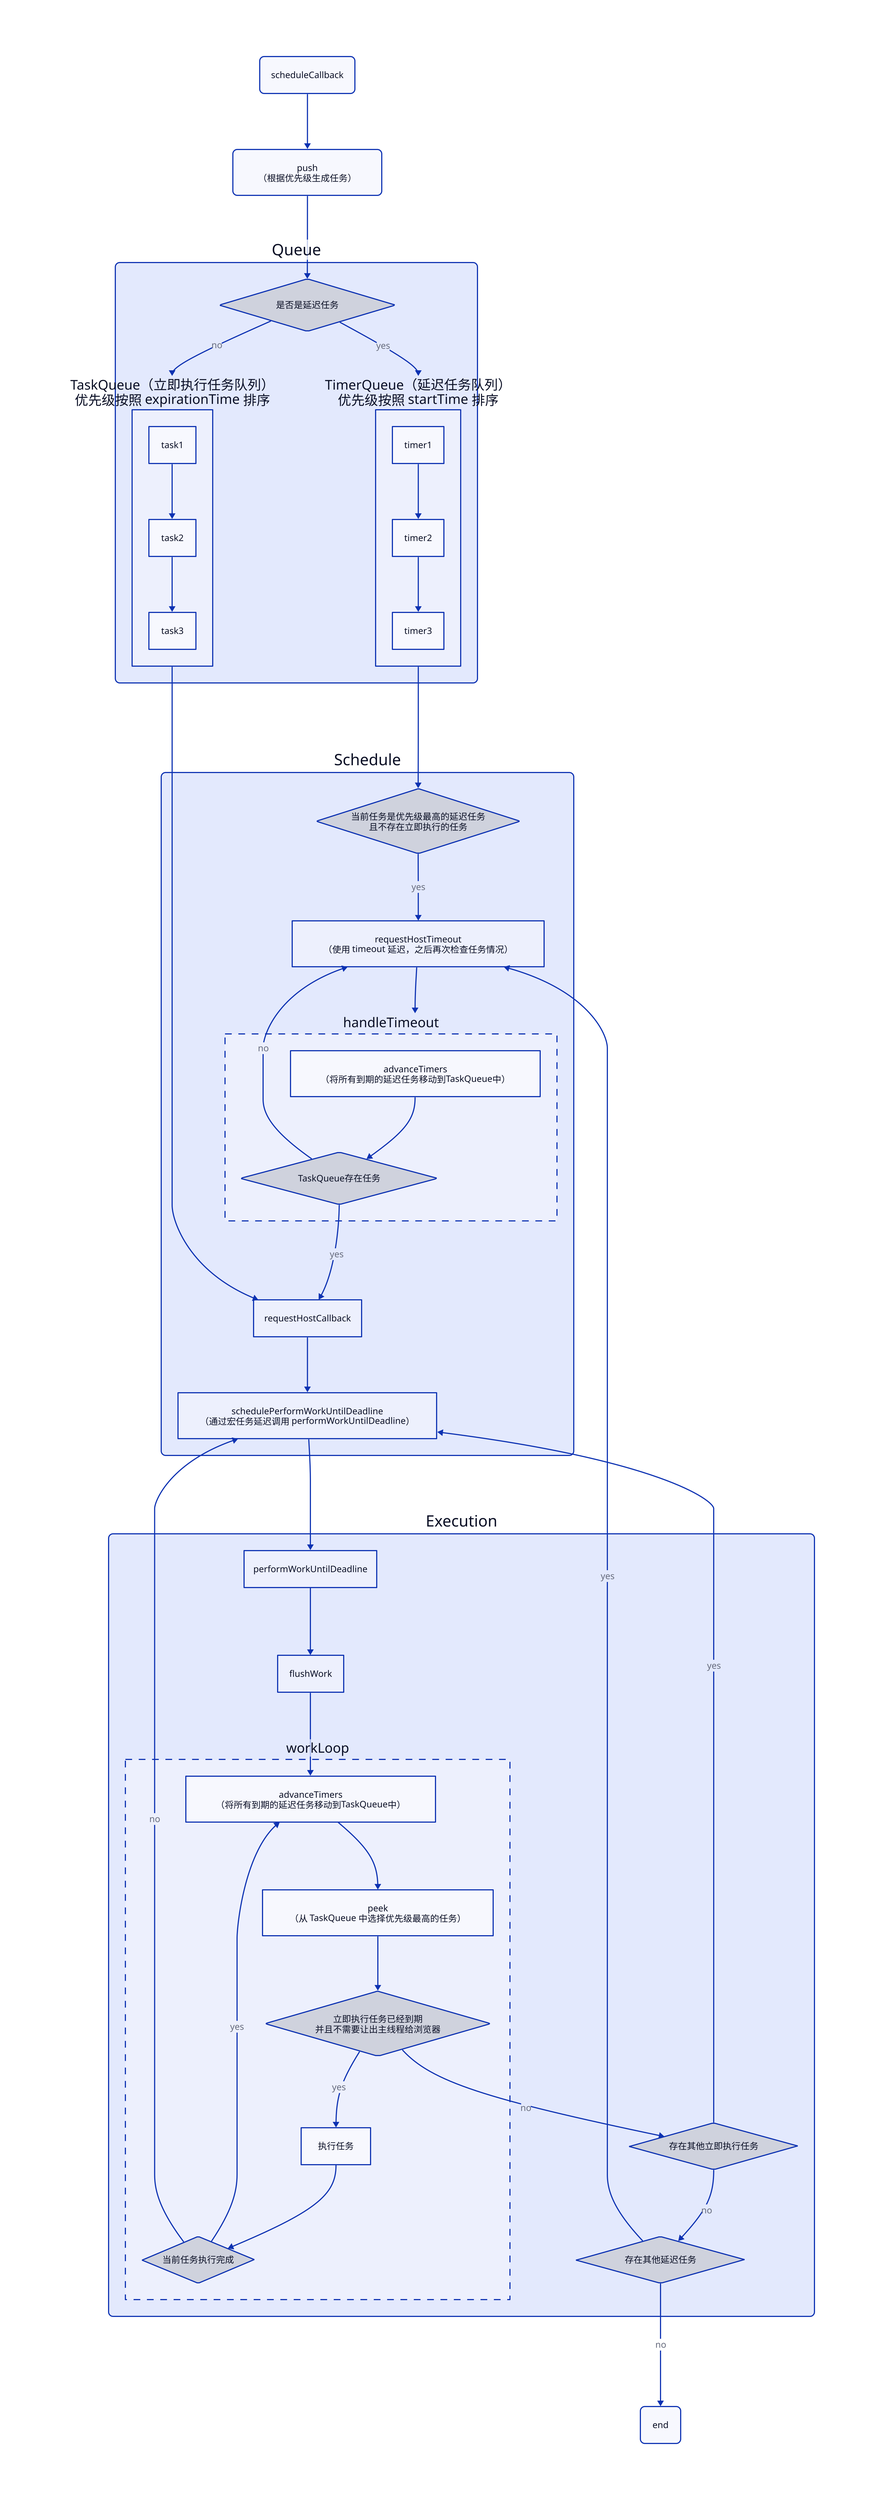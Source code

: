 direction: down
*.style: {
  border-radius: 8
}
Queue: {
  TimerQueue: TimerQueue（延迟任务队列）\n优先级按照 startTime 排序 {
    timer1 -> timer2 -> timer3
  }

  TaskQueue: TaskQueue（立即执行任务队列）\n优先级按照 expirationTime 排序 {
    task1 -> task2 -> task3
  }

  shouldDelay: 是否是延迟任务 {
    shape: diamond
  }
  shouldDelay -> TimerQueue: yes

  shouldDelay -> TaskQueue: no
}

Schedule: {
  isFirstTimer: 当前任务是优先级最高的延迟任务\n且不存在立即执行的任务 {
    shape: diamond
    width: 360
  }

  requestHostTimeout: requestHostTimeout\n（使用 timeout 延迟，之后再次检查任务情况）

  handleTimeout: {
    style: {
      stroke-dash: 6
    }
    advanceTimers: advanceTimers\n（将所有到期的延迟任务移动到TaskQueue中）

    hasDelayTask: TaskQueue存在任务 {
      shape: diamond
    }

    advanceTimers -> hasDelayTask
  }

  schedulePerformWorkUntilDeadline: schedulePerformWorkUntilDeadline\n（通过宏任务延迟调用 performWorkUntilDeadline）

  handleTimeout.hasDelayTask -> requestHostTimeout: no

  handleTimeout.hasDelayTask -> requestHostCallback: yes

  isFirstTimer -> requestHostTimeout: yes

  requestHostTimeout -> handleTimeout

  requestHostCallback -> schedulePerformWorkUntilDeadline
}

Execution: {
  performWorkUntilDeadline -> flushWork -> workLoop.advanceTimers

  workLoop: {
    style: {
      stroke-dash: 6
    }
    advanceTimers: advanceTimers\n（将所有到期的延迟任务移动到TaskQueue中）

    peek: peek\n（从 TaskQueue 中选择优先级最高的任务）

    shouldYield: 立即执行任务已经到期\n并且不需要让出主线程给浏览器 {
      shape: diamond
      width: 400
    }

    execute: 执行任务

    finish: 当前任务执行完成 {
      shape: diamond
      width: 200
    }

    advanceTimers -> peek -> shouldYield

    shouldYield -> execute: yes

    execute -> finish

    finish -> advanceTimers: yes
  }

  hasMore: 存在其他立即执行任务 {
    shape: diamond
    width: 300
  }

  hasMoreDelay: 存在其他延迟任务 {
    shape: diamond
    width: 300
  }

  workLoop.shouldYield -> hasMore: no

  hasMore -> hasMoreDelay: no
}

push: push\n（根据优先级生成任务）

scheduleCallback -> push -> Queue.shouldDelay

Queue.TimerQueue -> Schedule.isFirstTimer

Queue.TaskQueue -> Schedule.requestHostCallback

Schedule.schedulePerformWorkUntilDeadline -> Execution.performWorkUntilDeadline

Execution.workLoop.finish -> Schedule.schedulePerformWorkUntilDeadline: no
Execution.hasMore -> Schedule.schedulePerformWorkUntilDeadline: yes

Execution.hasMoreDelay -> Schedule.requestHostTimeout: yes
Execution.hasMoreDelay -> end: no
